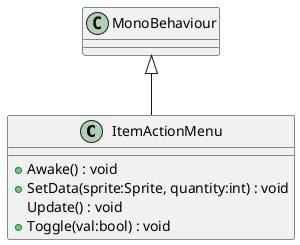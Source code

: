 @startuml
class ItemActionMenu {
    + Awake() : void
    + SetData(sprite:Sprite, quantity:int) : void
    Update() : void
    + Toggle(val:bool) : void
}
MonoBehaviour <|-- ItemActionMenu
@enduml
